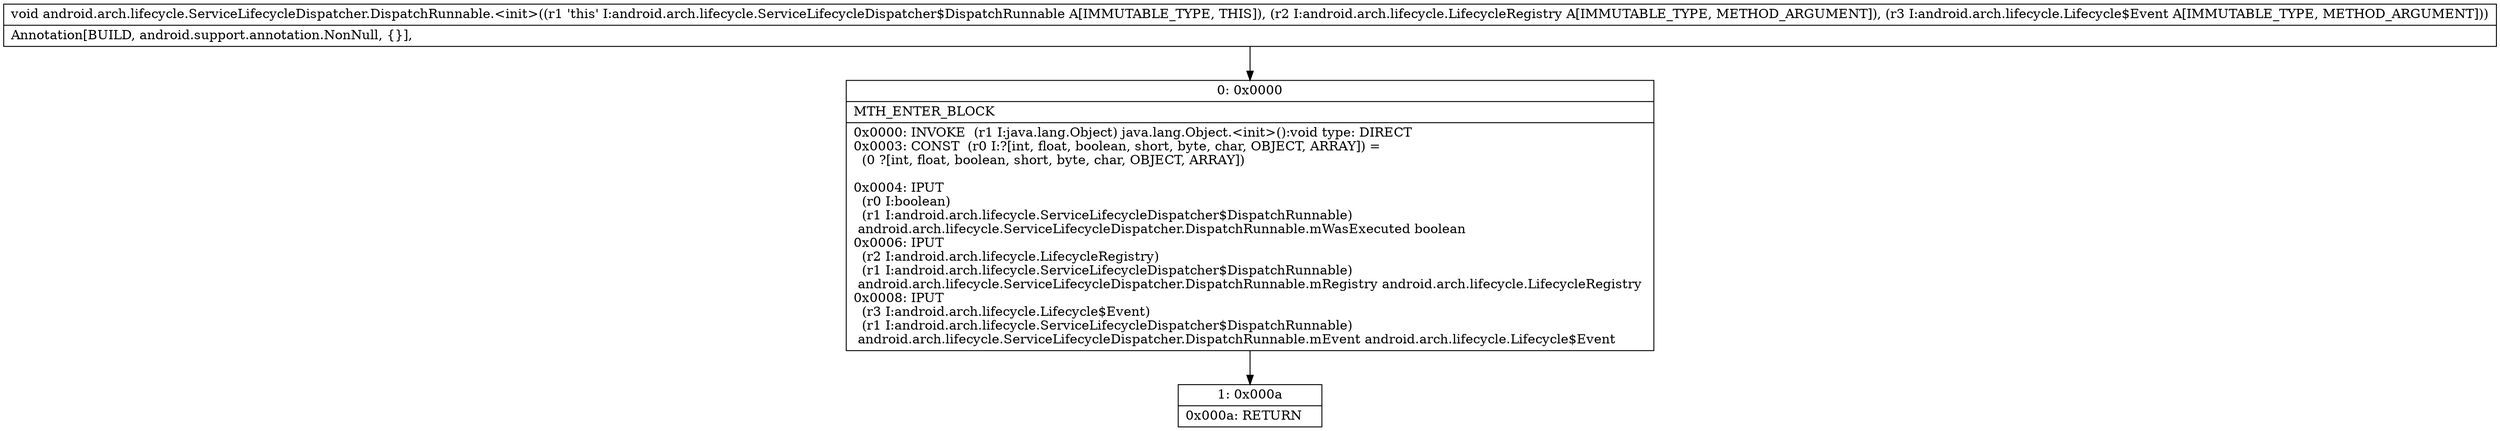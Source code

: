 digraph "CFG forandroid.arch.lifecycle.ServiceLifecycleDispatcher.DispatchRunnable.\<init\>(Landroid\/arch\/lifecycle\/LifecycleRegistry;Landroid\/arch\/lifecycle\/Lifecycle$Event;)V" {
Node_0 [shape=record,label="{0\:\ 0x0000|MTH_ENTER_BLOCK\l|0x0000: INVOKE  (r1 I:java.lang.Object) java.lang.Object.\<init\>():void type: DIRECT \l0x0003: CONST  (r0 I:?[int, float, boolean, short, byte, char, OBJECT, ARRAY]) = \l  (0 ?[int, float, boolean, short, byte, char, OBJECT, ARRAY])\l \l0x0004: IPUT  \l  (r0 I:boolean)\l  (r1 I:android.arch.lifecycle.ServiceLifecycleDispatcher$DispatchRunnable)\l android.arch.lifecycle.ServiceLifecycleDispatcher.DispatchRunnable.mWasExecuted boolean \l0x0006: IPUT  \l  (r2 I:android.arch.lifecycle.LifecycleRegistry)\l  (r1 I:android.arch.lifecycle.ServiceLifecycleDispatcher$DispatchRunnable)\l android.arch.lifecycle.ServiceLifecycleDispatcher.DispatchRunnable.mRegistry android.arch.lifecycle.LifecycleRegistry \l0x0008: IPUT  \l  (r3 I:android.arch.lifecycle.Lifecycle$Event)\l  (r1 I:android.arch.lifecycle.ServiceLifecycleDispatcher$DispatchRunnable)\l android.arch.lifecycle.ServiceLifecycleDispatcher.DispatchRunnable.mEvent android.arch.lifecycle.Lifecycle$Event \l}"];
Node_1 [shape=record,label="{1\:\ 0x000a|0x000a: RETURN   \l}"];
MethodNode[shape=record,label="{void android.arch.lifecycle.ServiceLifecycleDispatcher.DispatchRunnable.\<init\>((r1 'this' I:android.arch.lifecycle.ServiceLifecycleDispatcher$DispatchRunnable A[IMMUTABLE_TYPE, THIS]), (r2 I:android.arch.lifecycle.LifecycleRegistry A[IMMUTABLE_TYPE, METHOD_ARGUMENT]), (r3 I:android.arch.lifecycle.Lifecycle$Event A[IMMUTABLE_TYPE, METHOD_ARGUMENT]))  | Annotation[BUILD, android.support.annotation.NonNull, \{\}], \l}"];
MethodNode -> Node_0;
Node_0 -> Node_1;
}

